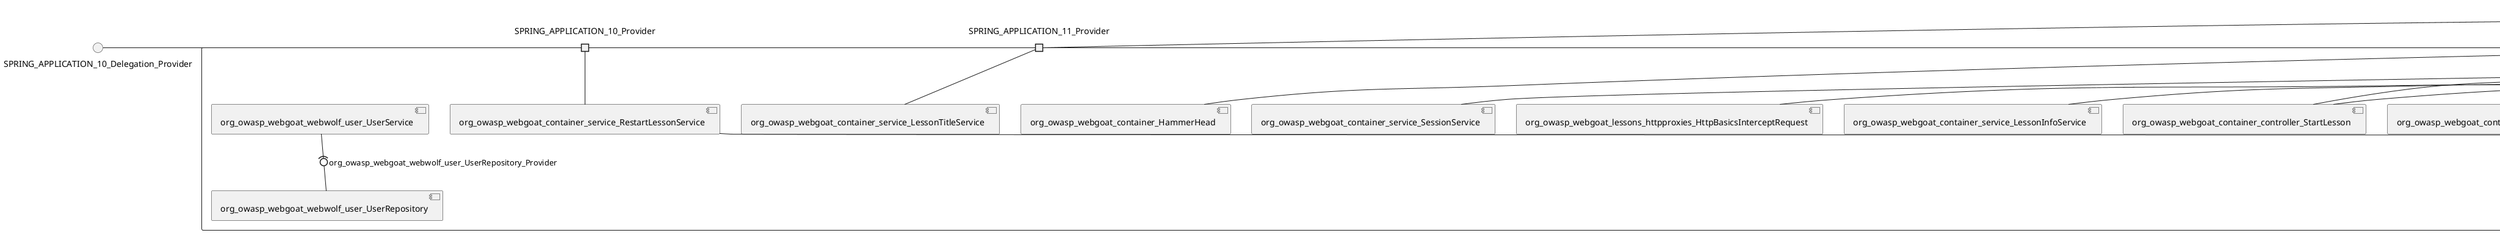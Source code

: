 @startuml
skinparam fixCircleLabelOverlapping true
skinparam componentStyle uml2
() SPRING_APPLICATION_10_Delegation_Provider
() SPRING_APPLICATION_11_Delegation_Provider
() SPRING_APPLICATION_12_Delegation_Provider
() SPRING_APPLICATION_13_Delegation_Provider
() SPRING_APPLICATION_14_Delegation_Provider
() SPRING_APPLICATION_15_Delegation_Provider
() SPRING_APPLICATION_16_Delegation_Provider
() SPRING_APPLICATION_2_Delegation_Provider
() SPRING_APPLICATION_3_Delegation_Provider
() SPRING_APPLICATION_4_Delegation_Provider
() SPRING_APPLICATION_5_Delegation_Provider
() SPRING_APPLICATION_6_Delegation_Provider
() SPRING_APPLICATION_7_Delegation_Provider
() SPRING_APPLICATION_8_Delegation_Provider
() SPRING_APPLICATION_9_Delegation_Provider
() SPRING_APPLICATION_BypassRestrictions_FieldRestrictions_POST_Delegation_Provider
() SPRING_APPLICATION_BypassRestrictions_frontendValidation_POST_Delegation_Provider
() SPRING_APPLICATION_ChromeDevTools_dummy_POST_Delegation_Provider
() SPRING_APPLICATION_ChromeDevTools_network_POST_Delegation_Provider
() SPRING_APPLICATION_CrossSiteScriptingStored_stored_xss_POST_Delegation_Provider
() SPRING_APPLICATION_CrossSiteScriptingStored_stored_xss_follow_up_POST_Delegation_Provider
() SPRING_APPLICATION_CrossSiteScripting_attack1_POST_Delegation_Provider
() SPRING_APPLICATION_CrossSiteScripting_attack3_POST_Delegation_Provider
() SPRING_APPLICATION_CrossSiteScripting_attack4_POST_Delegation_Provider
() SPRING_APPLICATION_CrossSiteScripting_attack5a_GET_Delegation_Provider
() SPRING_APPLICATION_CrossSiteScripting_attack6a_POST_Delegation_Provider
() SPRING_APPLICATION_CrossSiteScripting_dom_follow_up_POST_Delegation_Provider
() SPRING_APPLICATION_CrossSiteScripting_phone_home_xss_POST_Delegation_Provider
() SPRING_APPLICATION_CrossSiteScripting_quiz_GET_POST_Delegation_Provider
() SPRING_APPLICATION_Delegation_Provider
() SPRING_APPLICATION_GET_10_Delegation_Provider
() SPRING_APPLICATION_GET_11_Delegation_Provider
() SPRING_APPLICATION_GET_2_Delegation_Provider
() SPRING_APPLICATION_GET_3_Delegation_Provider
() SPRING_APPLICATION_GET_4_Delegation_Provider
() SPRING_APPLICATION_GET_5_Delegation_Provider
() SPRING_APPLICATION_GET_6_Delegation_Provider
() SPRING_APPLICATION_GET_7_Delegation_Provider
() SPRING_APPLICATION_GET_8_Delegation_Provider
() SPRING_APPLICATION_GET_9_Delegation_Provider
() SPRING_APPLICATION_GET_Delegation_Provider
() SPRING_APPLICATION_HtmlTampering_task_POST_Delegation_Provider
() SPRING_APPLICATION_HttpBasics_attack1_POST_Delegation_Provider
() SPRING_APPLICATION_HttpBasics_attack2_POST_Delegation_Provider
() SPRING_APPLICATION_IDOR_diff_attributes_POST_Delegation_Provider
() SPRING_APPLICATION_IDOR_login_POST_Delegation_Provider
() SPRING_APPLICATION_IDOR_profile_alt_path_POST_Delegation_Provider
() SPRING_APPLICATION_InsecureDeserialization_task_POST_Delegation_Provider
() SPRING_APPLICATION_InsecureLogin_Delegation_Provider
() SPRING_APPLICATION_JWT_decode_POST_Delegation_Provider
() SPRING_APPLICATION_JWT_jku_Delegation_Provider
() SPRING_APPLICATION_JWT_kid_Delegation_Provider
() SPRING_APPLICATION_JWT_quiz_GET_POST_Delegation_Provider
() SPRING_APPLICATION_JWT_refresh_Delegation_Provider
() SPRING_APPLICATION_JWT_secret_POST_Delegation_Provider
() SPRING_APPLICATION_JWT_votings_Delegation_Provider
() SPRING_APPLICATION_LogSpoofing_log_bleeding_POST_Delegation_Provider
() SPRING_APPLICATION_LogSpoofing_log_spoofing_POST_Delegation_Provider
() SPRING_APPLICATION_POST_10_Delegation_Provider
() SPRING_APPLICATION_POST_11_Delegation_Provider
() SPRING_APPLICATION_POST_12_Delegation_Provider
() SPRING_APPLICATION_POST_13_Delegation_Provider
() SPRING_APPLICATION_POST_14_Delegation_Provider
() SPRING_APPLICATION_POST_15_Delegation_Provider
() SPRING_APPLICATION_POST_16_Delegation_Provider
() SPRING_APPLICATION_POST_17_Delegation_Provider
() SPRING_APPLICATION_POST_18_Delegation_Provider
() SPRING_APPLICATION_POST_2_Delegation_Provider
() SPRING_APPLICATION_POST_3_Delegation_Provider
() SPRING_APPLICATION_POST_4_Delegation_Provider
() SPRING_APPLICATION_POST_5_Delegation_Provider
() SPRING_APPLICATION_POST_6_Delegation_Provider
() SPRING_APPLICATION_POST_7_Delegation_Provider
() SPRING_APPLICATION_POST_8_Delegation_Provider
() SPRING_APPLICATION_POST_9_Delegation_Provider
() SPRING_APPLICATION_POST_Delegation_Provider
() SPRING_APPLICATION_PUT_Delegation_Provider
() SPRING_APPLICATION_PasswordReset_ForgotPassword_create_password_reset_link_POST_Delegation_Provider
() SPRING_APPLICATION_PasswordReset_SecurityQuestions_POST_Delegation_Provider
() SPRING_APPLICATION_PasswordReset_reset_Delegation_Provider
() SPRING_APPLICATION_PasswordReset_simple_mail_reset_POST_Delegation_Provider
() SPRING_APPLICATION_PathTraversal_profile_picture_GET_Delegation_Provider
() SPRING_APPLICATION_PathTraversal_profile_picture_fix_GET_Delegation_Provider
() SPRING_APPLICATION_PathTraversal_profile_upload_POST_Delegation_Provider
() SPRING_APPLICATION_PathTraversal_profile_upload_fix_POST_Delegation_Provider
() SPRING_APPLICATION_PathTraversal_profile_upload_remove_user_input_POST_Delegation_Provider
() SPRING_APPLICATION_PathTraversal_random_POST_Delegation_Provider
() SPRING_APPLICATION_PathTraversal_random_picture_GET_Delegation_Provider
() SPRING_APPLICATION_PathTraversal_zip_slip_Delegation_Provider
() SPRING_APPLICATION_SSRF_task1_POST_Delegation_Provider
() SPRING_APPLICATION_SSRF_task2_POST_Delegation_Provider
() SPRING_APPLICATION_SecurePasswords_assignment_POST_Delegation_Provider
() SPRING_APPLICATION_SqlInjectionAdvanced_attack6a_POST_Delegation_Provider
() SPRING_APPLICATION_SqlInjectionAdvanced_attack6b_POST_Delegation_Provider
() SPRING_APPLICATION_SqlInjectionAdvanced_challenge_Login_POST_Delegation_Provider
() SPRING_APPLICATION_SqlInjectionAdvanced_challenge_PUT_Delegation_Provider
() SPRING_APPLICATION_SqlInjectionAdvanced_quiz_GET_POST_Delegation_Provider
() SPRING_APPLICATION_SqlInjectionMitigations_attack10a_POST_Delegation_Provider
() SPRING_APPLICATION_SqlInjectionMitigations_attack10b_POST_Delegation_Provider
() SPRING_APPLICATION_SqlInjectionMitigations_attack12a_POST_Delegation_Provider
() SPRING_APPLICATION_SqlInjectionMitigations_servers_GET_Delegation_Provider
() SPRING_APPLICATION_SqlInjection_assignment5a_POST_Delegation_Provider
() SPRING_APPLICATION_SqlInjection_assignment5b_POST_Delegation_Provider
() SPRING_APPLICATION_SqlInjection_attack10_POST_Delegation_Provider
() SPRING_APPLICATION_SqlInjection_attack2_POST_Delegation_Provider
() SPRING_APPLICATION_SqlInjection_attack3_POST_Delegation_Provider
() SPRING_APPLICATION_SqlInjection_attack4_POST_Delegation_Provider
() SPRING_APPLICATION_SqlInjection_attack5_POST_Delegation_Provider
() SPRING_APPLICATION_SqlInjection_attack8_POST_Delegation_Provider
() SPRING_APPLICATION_SqlInjection_attack9_POST_Delegation_Provider
() SPRING_APPLICATION_SqlOnlyInputValidationOnKeywords_attack_POST_Delegation_Provider
() SPRING_APPLICATION_SqlOnlyInputValidation_attack_POST_Delegation_Provider
() SPRING_APPLICATION_VulnerableComponents_attack1_POST_Delegation_Provider
() SPRING_APPLICATION_WebWolf_GET_Delegation_Provider
() SPRING_APPLICATION_WebWolf_landing_Delegation_Provider
() SPRING_APPLICATION_WebWolf_mail_Delegation_Provider
() SPRING_APPLICATION_challenge_1_POST_Delegation_Provider
() SPRING_APPLICATION_challenge_5_POST_Delegation_Provider
() SPRING_APPLICATION_challenge_7_Delegation_Provider
() SPRING_APPLICATION_challenge_8_Delegation_Provider
() SPRING_APPLICATION_challenge_logo_Delegation_Provider
() SPRING_APPLICATION_cia_quiz_GET_POST_Delegation_Provider
() SPRING_APPLICATION_clientSideFiltering_attack1_POST_Delegation_Provider
() SPRING_APPLICATION_clientSideFiltering_challenge_store_coupons_GET_Delegation_Provider
() SPRING_APPLICATION_clientSideFiltering_getItForFree_POST_Delegation_Provider
() SPRING_APPLICATION_clientSideFiltering_salaries_GET_Delegation_Provider
() SPRING_APPLICATION_crypto_encoding_basic_auth_POST_Delegation_Provider
() SPRING_APPLICATION_crypto_encoding_xor_POST_Delegation_Provider
() SPRING_APPLICATION_crypto_hashing_POST_Delegation_Provider
() SPRING_APPLICATION_crypto_secure_defaults_POST_Delegation_Provider
() SPRING_APPLICATION_crypto_signing_verify_POST_Delegation_Provider
() SPRING_APPLICATION_csrf_feedback_message_POST_Delegation_Provider
() SPRING_APPLICATION_csrf_review_POST_Delegation_Provider
() SPRING_APPLICATION_files_GET_Delegation_Provider
() SPRING_APPLICATION_fileupload_POST_Delegation_Provider
() SPRING_APPLICATION_jwt_Delegation_Provider
() SPRING_APPLICATION_landing_Delegation_Provider
() SPRING_APPLICATION_lesson_template_Delegation_Provider
() SPRING_APPLICATION_login_oauth_mvc_GET_Delegation_Provider
() SPRING_APPLICATION_mail_DELETE_GET_POST_Delegation_Provider
() SPRING_APPLICATION_register_mvc_POST_Delegation_Provider
() SPRING_APPLICATION_registration_GET_Delegation_Provider
() SPRING_APPLICATION_requests_GET_Delegation_Provider
() SPRING_APPLICATION_scoreboard_data_GET_Delegation_Provider
() SPRING_APPLICATION_server_directory_GET_Delegation_Provider
() SPRING_APPLICATION_service_debug_labels_mvc_Delegation_Provider
() SPRING_APPLICATION_service_lessonoverview_mvc_Delegation_Provider
() SPRING_APPLICATION_xxe_comments_GET_Delegation_Provider
rectangle System {
[org_owasp_webgoat_container_HammerHead] [[webgoat-webgoat.repository#_lE3BmkJSEe-xcvNDjiTcFA]]
[org_owasp_webgoat_container_WebWolfRedirect] [[webgoat-webgoat.repository#_lE3BmkJSEe-xcvNDjiTcFA]]
[org_owasp_webgoat_container_controller_StartLesson] [[webgoat-webgoat.repository#_lE3BmkJSEe-xcvNDjiTcFA]]
[org_owasp_webgoat_container_controller_Welcome] [[webgoat-webgoat.repository#_lE3BmkJSEe-xcvNDjiTcFA]]
[org_owasp_webgoat_container_i18n_PluginMessages_Provider] [[webgoat-webgoat.repository#_lE3BmkJSEe-xcvNDjiTcFA]]
[org_owasp_webgoat_container_report_ReportCardController] [[webgoat-webgoat.repository#_lE3BmkJSEe-xcvNDjiTcFA]]
[org_owasp_webgoat_container_service_EnvironmentService] [[webgoat-webgoat.repository#_lE3BmkJSEe-xcvNDjiTcFA]]
[org_owasp_webgoat_container_service_HintService] [[webgoat-webgoat.repository#_lE3BmkJSEe-xcvNDjiTcFA]]
[org_owasp_webgoat_container_service_LabelDebugService] [[webgoat-webgoat.repository#_lE3BmkJSEe-xcvNDjiTcFA]]
[org_owasp_webgoat_container_service_LabelService] [[webgoat-webgoat.repository#_lE3BmkJSEe-xcvNDjiTcFA]]
[org_owasp_webgoat_container_service_LessonInfoService] [[webgoat-webgoat.repository#_lE3BmkJSEe-xcvNDjiTcFA]]
[org_owasp_webgoat_container_service_LessonMenuService] [[webgoat-webgoat.repository#_lE3BmkJSEe-xcvNDjiTcFA]]
[org_owasp_webgoat_container_service_LessonProgressService] [[webgoat-webgoat.repository#_lE3BmkJSEe-xcvNDjiTcFA]]
[org_owasp_webgoat_container_service_LessonTitleService] [[webgoat-webgoat.repository#_lE3BmkJSEe-xcvNDjiTcFA]]
[org_owasp_webgoat_container_service_RestartLessonService] [[webgoat-webgoat.repository#_lE3BmkJSEe-xcvNDjiTcFA]]
[org_owasp_webgoat_container_service_SessionService] [[webgoat-webgoat.repository#_lE3BmkJSEe-xcvNDjiTcFA]]
[org_owasp_webgoat_container_session_UserSessionData_Provider] [[webgoat-webgoat.repository#_lE3BmkJSEe-xcvNDjiTcFA]]
[org_owasp_webgoat_container_session_WebSession_Provider] [[webgoat-webgoat.repository#_lE3BmkJSEe-xcvNDjiTcFA]]
[org_owasp_webgoat_container_users_RegistrationController] [[webgoat-webgoat.repository#_lE3BmkJSEe-xcvNDjiTcFA]]
[org_owasp_webgoat_container_users_Scoreboard] [[webgoat-webgoat.repository#_lE3BmkJSEe-xcvNDjiTcFA]]
[org_owasp_webgoat_container_users_UserProgressRepository] [[webgoat-webgoat.repository#_lE3BmkJSEe-xcvNDjiTcFA]]
[org_owasp_webgoat_container_users_UserRepository] [[webgoat-webgoat.repository#_lE3BmkJSEe-xcvNDjiTcFA]]
[org_owasp_webgoat_container_users_UserService] [[webgoat-webgoat.repository#_lE3BmkJSEe-xcvNDjiTcFA]]
[org_owasp_webgoat_lessons_authbypass_VerifyAccount] [[webgoat-webgoat.repository#_lE3BmkJSEe-xcvNDjiTcFA]]
[org_owasp_webgoat_lessons_bypassrestrictions_BypassRestrictionsFieldRestrictions] [[webgoat-webgoat.repository#_lE3BmkJSEe-xcvNDjiTcFA]]
[org_owasp_webgoat_lessons_bypassrestrictions_BypassRestrictionsFrontendValidation] [[webgoat-webgoat.repository#_lE3BmkJSEe-xcvNDjiTcFA]]
[org_owasp_webgoat_lessons_challenges_FlagController] [[webgoat-webgoat.repository#_lE3BmkJSEe-xcvNDjiTcFA]]
[org_owasp_webgoat_lessons_challenges_challenge1_Assignment1] [[webgoat-webgoat.repository#_lE3BmkJSEe-xcvNDjiTcFA]]
[org_owasp_webgoat_lessons_challenges_challenge1_ImageServlet] [[webgoat-webgoat.repository#_lE3BmkJSEe-xcvNDjiTcFA]]
[org_owasp_webgoat_lessons_challenges_challenge5_Assignment5] [[webgoat-webgoat.repository#_lE3BmkJSEe-xcvNDjiTcFA]]
[org_owasp_webgoat_lessons_challenges_challenge7_Assignment7] [[webgoat-webgoat.repository#_lE3BmkJSEe-xcvNDjiTcFA]]
[org_owasp_webgoat_lessons_challenges_challenge8_Assignment8] [[webgoat-webgoat.repository#_lE3BmkJSEe-xcvNDjiTcFA]]
[org_owasp_webgoat_lessons_chromedevtools_NetworkDummy] [[webgoat-webgoat.repository#_lE3BmkJSEe-xcvNDjiTcFA]]
[org_owasp_webgoat_lessons_chromedevtools_NetworkLesson] [[webgoat-webgoat.repository#_lE3BmkJSEe-xcvNDjiTcFA]]
[org_owasp_webgoat_lessons_cia_CIAQuiz] [[webgoat-webgoat.repository#_lE3BmkJSEe-xcvNDjiTcFA]]
[org_owasp_webgoat_lessons_clientsidefiltering_ClientSideFilteringAssignment] [[webgoat-webgoat.repository#_lE3BmkJSEe-xcvNDjiTcFA]]
[org_owasp_webgoat_lessons_clientsidefiltering_ClientSideFilteringFreeAssignment] [[webgoat-webgoat.repository#_lE3BmkJSEe-xcvNDjiTcFA]]
[org_owasp_webgoat_lessons_clientsidefiltering_Salaries] [[webgoat-webgoat.repository#_lE3BmkJSEe-xcvNDjiTcFA]]
[org_owasp_webgoat_lessons_clientsidefiltering_ShopEndpoint] [[webgoat-webgoat.repository#_lE3BmkJSEe-xcvNDjiTcFA]]
[org_owasp_webgoat_lessons_cryptography_EncodingAssignment] [[webgoat-webgoat.repository#_lE3BmkJSEe-xcvNDjiTcFA]]
[org_owasp_webgoat_lessons_cryptography_HashingAssignment] [[webgoat-webgoat.repository#_lE3BmkJSEe-xcvNDjiTcFA]]
[org_owasp_webgoat_lessons_cryptography_SecureDefaultsAssignment] [[webgoat-webgoat.repository#_lE3BmkJSEe-xcvNDjiTcFA]]
[org_owasp_webgoat_lessons_cryptography_SigningAssignment] [[webgoat-webgoat.repository#_lE3BmkJSEe-xcvNDjiTcFA]]
[org_owasp_webgoat_lessons_cryptography_XOREncodingAssignment] [[webgoat-webgoat.repository#_lE3BmkJSEe-xcvNDjiTcFA]]
[org_owasp_webgoat_lessons_csrf_CSRFConfirmFlag1] [[webgoat-webgoat.repository#_lE3BmkJSEe-xcvNDjiTcFA]]
[org_owasp_webgoat_lessons_csrf_CSRFFeedback] [[webgoat-webgoat.repository#_lE3BmkJSEe-xcvNDjiTcFA]]
[org_owasp_webgoat_lessons_csrf_CSRFGetFlag] [[webgoat-webgoat.repository#_lE3BmkJSEe-xcvNDjiTcFA]]
[org_owasp_webgoat_lessons_csrf_CSRFLogin] [[webgoat-webgoat.repository#_lE3BmkJSEe-xcvNDjiTcFA]]
[org_owasp_webgoat_lessons_csrf_ForgedReviews] [[webgoat-webgoat.repository#_lE3BmkJSEe-xcvNDjiTcFA]]
[org_owasp_webgoat_lessons_csrf_ObjectMapper_Provider] [[webgoat-webgoat.repository#_lE3BmkJSEe-xcvNDjiTcFA]]
[org_owasp_webgoat_lessons_deserialization_InsecureDeserializationTask] [[webgoat-webgoat.repository#_lE3BmkJSEe-xcvNDjiTcFA]]
[org_owasp_webgoat_lessons_hijacksession_HijackSessionAssignment] [[webgoat-webgoat.repository#_lE3BmkJSEe-xcvNDjiTcFA]]
[org_owasp_webgoat_lessons_hijacksession_cas_HijackSessionAuthenticationProvider] [[webgoat-webgoat.repository#_lE3BmkJSEe-xcvNDjiTcFA]]
[org_owasp_webgoat_lessons_htmltampering_HtmlTamperingTask] [[webgoat-webgoat.repository#_lE3BmkJSEe-xcvNDjiTcFA]]
[org_owasp_webgoat_lessons_httpbasics_HttpBasicsLesson] [[webgoat-webgoat.repository#_lE3BmkJSEe-xcvNDjiTcFA]]
[org_owasp_webgoat_lessons_httpbasics_HttpBasicsQuiz] [[webgoat-webgoat.repository#_lE3BmkJSEe-xcvNDjiTcFA]]
[org_owasp_webgoat_lessons_httpproxies_HttpBasicsInterceptRequest] [[webgoat-webgoat.repository#_lE3BmkJSEe-xcvNDjiTcFA]]
[org_owasp_webgoat_lessons_idor_IDORDiffAttributes] [[webgoat-webgoat.repository#_lE3BmkJSEe-xcvNDjiTcFA]]
[org_owasp_webgoat_lessons_idor_IDOREditOtherProfile] [[webgoat-webgoat.repository#_lE3BmkJSEe-xcvNDjiTcFA]]
[org_owasp_webgoat_lessons_idor_IDORLogin] [[webgoat-webgoat.repository#_lE3BmkJSEe-xcvNDjiTcFA]]
[org_owasp_webgoat_lessons_idor_IDORViewOtherProfile] [[webgoat-webgoat.repository#_lE3BmkJSEe-xcvNDjiTcFA]]
[org_owasp_webgoat_lessons_idor_IDORViewOwnProfile] [[webgoat-webgoat.repository#_lE3BmkJSEe-xcvNDjiTcFA]]
[org_owasp_webgoat_lessons_idor_IDORViewOwnProfileAltUrl] [[webgoat-webgoat.repository#_lE3BmkJSEe-xcvNDjiTcFA]]
[org_owasp_webgoat_lessons_insecurelogin_InsecureLoginTask] [[webgoat-webgoat.repository#_lE3BmkJSEe-xcvNDjiTcFA]]
[org_owasp_webgoat_lessons_jwt_JWTDecodeEndpoint] [[webgoat-webgoat.repository#_lE3BmkJSEe-xcvNDjiTcFA]]
[org_owasp_webgoat_lessons_jwt_JWTQuiz] [[webgoat-webgoat.repository#_lE3BmkJSEe-xcvNDjiTcFA]]
[org_owasp_webgoat_lessons_jwt_JWTRefreshEndpoint] [[webgoat-webgoat.repository#_lE3BmkJSEe-xcvNDjiTcFA]]
[org_owasp_webgoat_lessons_jwt_JWTSecretKeyEndpoint] [[webgoat-webgoat.repository#_lE3BmkJSEe-xcvNDjiTcFA]]
[org_owasp_webgoat_lessons_jwt_JWTVotesEndpoint] [[webgoat-webgoat.repository#_lE3BmkJSEe-xcvNDjiTcFA]]
[org_owasp_webgoat_lessons_jwt_claimmisuse_JWTHeaderJKUEndpoint] [[webgoat-webgoat.repository#_lE3BmkJSEe-xcvNDjiTcFA]]
[org_owasp_webgoat_lessons_jwt_claimmisuse_JWTHeaderKIDEndpoint] [[webgoat-webgoat.repository#_lE3BmkJSEe-xcvNDjiTcFA]]
[org_owasp_webgoat_lessons_lessontemplate_SampleAttack] [[webgoat-webgoat.repository#_lE3BmkJSEe-xcvNDjiTcFA]]
[org_owasp_webgoat_lessons_logging_LogBleedingTask] [[webgoat-webgoat.repository#_lE3BmkJSEe-xcvNDjiTcFA]]
[org_owasp_webgoat_lessons_logging_LogSpoofingTask] [[webgoat-webgoat.repository#_lE3BmkJSEe-xcvNDjiTcFA]]
[org_owasp_webgoat_lessons_missingac_MissingFunctionACHiddenMenus] [[webgoat-webgoat.repository#_lE3BmkJSEe-xcvNDjiTcFA]]
[org_owasp_webgoat_lessons_missingac_MissingFunctionACUsers] [[webgoat-webgoat.repository#_lE3BmkJSEe-xcvNDjiTcFA]]
[org_owasp_webgoat_lessons_missingac_MissingFunctionACYourHash] [[webgoat-webgoat.repository#_lE3BmkJSEe-xcvNDjiTcFA]]
[org_owasp_webgoat_lessons_missingac_MissingFunctionACYourHashAdmin] [[webgoat-webgoat.repository#_lE3BmkJSEe-xcvNDjiTcFA]]
[org_owasp_webgoat_lessons_passwordreset_QuestionsAssignment] [[webgoat-webgoat.repository#_lE3BmkJSEe-xcvNDjiTcFA]]
[org_owasp_webgoat_lessons_passwordreset_ResetLinkAssignment] [[webgoat-webgoat.repository#_lE3BmkJSEe-xcvNDjiTcFA]]
[org_owasp_webgoat_lessons_passwordreset_ResetLinkAssignmentForgotPassword] [[webgoat-webgoat.repository#_lE3BmkJSEe-xcvNDjiTcFA]]
[org_owasp_webgoat_lessons_passwordreset_SecurityQuestionAssignment] [[webgoat-webgoat.repository#_lE3BmkJSEe-xcvNDjiTcFA]]
[org_owasp_webgoat_lessons_passwordreset_SimpleMailAssignment] [[webgoat-webgoat.repository#_lE3BmkJSEe-xcvNDjiTcFA]]
[org_owasp_webgoat_lessons_passwordreset_TriedQuestions] [[webgoat-webgoat.repository#_lE3BmkJSEe-xcvNDjiTcFA]]
[org_owasp_webgoat_lessons_pathtraversal_ProfileUpload] [[webgoat-webgoat.repository#_lE3BmkJSEe-xcvNDjiTcFA]]
[org_owasp_webgoat_lessons_pathtraversal_ProfileUploadFix] [[webgoat-webgoat.repository#_lE3BmkJSEe-xcvNDjiTcFA]]
[org_owasp_webgoat_lessons_pathtraversal_ProfileUploadRemoveUserInput] [[webgoat-webgoat.repository#_lE3BmkJSEe-xcvNDjiTcFA]]
[org_owasp_webgoat_lessons_pathtraversal_ProfileUploadRetrieval] [[webgoat-webgoat.repository#_lE3BmkJSEe-xcvNDjiTcFA]]
[org_owasp_webgoat_lessons_pathtraversal_ProfileZipSlip] [[webgoat-webgoat.repository#_lE3BmkJSEe-xcvNDjiTcFA]]
[org_owasp_webgoat_lessons_securepasswords_SecurePasswordsAssignment] [[webgoat-webgoat.repository#_lE3BmkJSEe-xcvNDjiTcFA]]
[org_owasp_webgoat_lessons_spoofcookie_SpoofCookieAssignment] [[webgoat-webgoat.repository#_lE3BmkJSEe-xcvNDjiTcFA]]
[org_owasp_webgoat_lessons_sqlinjection_advanced_SqlInjectionChallenge] [[webgoat-webgoat.repository#_lE3BmkJSEe-xcvNDjiTcFA]]
[org_owasp_webgoat_lessons_sqlinjection_advanced_SqlInjectionChallengeLogin] [[webgoat-webgoat.repository#_lE3BmkJSEe-xcvNDjiTcFA]]
[org_owasp_webgoat_lessons_sqlinjection_advanced_SqlInjectionLesson6a] [[webgoat-webgoat.repository#_lE3BmkJSEe-xcvNDjiTcFA]]
[org_owasp_webgoat_lessons_sqlinjection_advanced_SqlInjectionLesson6b] [[webgoat-webgoat.repository#_lE3BmkJSEe-xcvNDjiTcFA]]
[org_owasp_webgoat_lessons_sqlinjection_advanced_SqlInjectionQuiz] [[webgoat-webgoat.repository#_lE3BmkJSEe-xcvNDjiTcFA]]
[org_owasp_webgoat_lessons_sqlinjection_introduction_SqlInjectionLesson10] [[webgoat-webgoat.repository#_lE3BmkJSEe-xcvNDjiTcFA]]
[org_owasp_webgoat_lessons_sqlinjection_introduction_SqlInjectionLesson2] [[webgoat-webgoat.repository#_lE3BmkJSEe-xcvNDjiTcFA]]
[org_owasp_webgoat_lessons_sqlinjection_introduction_SqlInjectionLesson3] [[webgoat-webgoat.repository#_lE3BmkJSEe-xcvNDjiTcFA]]
[org_owasp_webgoat_lessons_sqlinjection_introduction_SqlInjectionLesson4] [[webgoat-webgoat.repository#_lE3BmkJSEe-xcvNDjiTcFA]]
[org_owasp_webgoat_lessons_sqlinjection_introduction_SqlInjectionLesson5] [[webgoat-webgoat.repository#_lE3BmkJSEe-xcvNDjiTcFA]]
[org_owasp_webgoat_lessons_sqlinjection_introduction_SqlInjectionLesson5a] [[webgoat-webgoat.repository#_lE3BmkJSEe-xcvNDjiTcFA]]
[org_owasp_webgoat_lessons_sqlinjection_introduction_SqlInjectionLesson5b] [[webgoat-webgoat.repository#_lE3BmkJSEe-xcvNDjiTcFA]]
[org_owasp_webgoat_lessons_sqlinjection_introduction_SqlInjectionLesson8] [[webgoat-webgoat.repository#_lE3BmkJSEe-xcvNDjiTcFA]]
[org_owasp_webgoat_lessons_sqlinjection_introduction_SqlInjectionLesson9] [[webgoat-webgoat.repository#_lE3BmkJSEe-xcvNDjiTcFA]]
[org_owasp_webgoat_lessons_sqlinjection_mitigation_Servers] [[webgoat-webgoat.repository#_lE3BmkJSEe-xcvNDjiTcFA]]
[org_owasp_webgoat_lessons_sqlinjection_mitigation_SqlInjectionLesson10a] [[webgoat-webgoat.repository#_lE3BmkJSEe-xcvNDjiTcFA]]
[org_owasp_webgoat_lessons_sqlinjection_mitigation_SqlInjectionLesson10b] [[webgoat-webgoat.repository#_lE3BmkJSEe-xcvNDjiTcFA]]
[org_owasp_webgoat_lessons_sqlinjection_mitigation_SqlInjectionLesson13] [[webgoat-webgoat.repository#_lE3BmkJSEe-xcvNDjiTcFA]]
[org_owasp_webgoat_lessons_sqlinjection_mitigation_SqlOnlyInputValidation] [[webgoat-webgoat.repository#_lE3BmkJSEe-xcvNDjiTcFA]]
[org_owasp_webgoat_lessons_sqlinjection_mitigation_SqlOnlyInputValidationOnKeywords] [[webgoat-webgoat.repository#_lE3BmkJSEe-xcvNDjiTcFA]]
[org_owasp_webgoat_lessons_ssrf_SSRFTask1] [[webgoat-webgoat.repository#_lE3BmkJSEe-xcvNDjiTcFA]]
[org_owasp_webgoat_lessons_ssrf_SSRFTask2] [[webgoat-webgoat.repository#_lE3BmkJSEe-xcvNDjiTcFA]]
[org_owasp_webgoat_lessons_vulnerablecomponents_VulnerableComponentsLesson] [[webgoat-webgoat.repository#_lE3BmkJSEe-xcvNDjiTcFA]]
[org_owasp_webgoat_lessons_webwolfintroduction_LandingAssignment] [[webgoat-webgoat.repository#_lE3BmkJSEe-xcvNDjiTcFA]]
[org_owasp_webgoat_lessons_webwolfintroduction_MailAssignment] [[webgoat-webgoat.repository#_lE3BmkJSEe-xcvNDjiTcFA]]
[org_owasp_webgoat_lessons_xss_CrossSiteScriptingLesson1] [[webgoat-webgoat.repository#_lE3BmkJSEe-xcvNDjiTcFA]]
[org_owasp_webgoat_lessons_xss_CrossSiteScriptingLesson3] [[webgoat-webgoat.repository#_lE3BmkJSEe-xcvNDjiTcFA]]
[org_owasp_webgoat_lessons_xss_CrossSiteScriptingLesson4] [[webgoat-webgoat.repository#_lE3BmkJSEe-xcvNDjiTcFA]]
[org_owasp_webgoat_lessons_xss_CrossSiteScriptingLesson5a] [[webgoat-webgoat.repository#_lE3BmkJSEe-xcvNDjiTcFA]]
[org_owasp_webgoat_lessons_xss_CrossSiteScriptingLesson6a] [[webgoat-webgoat.repository#_lE3BmkJSEe-xcvNDjiTcFA]]
[org_owasp_webgoat_lessons_xss_CrossSiteScriptingQuiz] [[webgoat-webgoat.repository#_lE3BmkJSEe-xcvNDjiTcFA]]
[org_owasp_webgoat_lessons_xss_DOMCrossSiteScripting] [[webgoat-webgoat.repository#_lE3BmkJSEe-xcvNDjiTcFA]]
[org_owasp_webgoat_lessons_xss_DOMCrossSiteScriptingVerifier] [[webgoat-webgoat.repository#_lE3BmkJSEe-xcvNDjiTcFA]]
[org_owasp_webgoat_lessons_xss_stored_StoredCrossSiteScriptingVerifier] [[webgoat-webgoat.repository#_lE3BmkJSEe-xcvNDjiTcFA]]
[org_owasp_webgoat_lessons_xss_stored_StoredXssComments] [[webgoat-webgoat.repository#_lE3BmkJSEe-xcvNDjiTcFA]]
[org_owasp_webgoat_lessons_xxe_BlindSendFileAssignment] [[webgoat-webgoat.repository#_lE3BmkJSEe-xcvNDjiTcFA]]
[org_owasp_webgoat_lessons_xxe_CommentsCache] [[webgoat-webgoat.repository#_lE3BmkJSEe-xcvNDjiTcFA]]
[org_owasp_webgoat_lessons_xxe_CommentsEndpoint] [[webgoat-webgoat.repository#_lE3BmkJSEe-xcvNDjiTcFA]]
[org_owasp_webgoat_lessons_xxe_ContentTypeAssignment] [[webgoat-webgoat.repository#_lE3BmkJSEe-xcvNDjiTcFA]]
[org_owasp_webgoat_lessons_xxe_SimpleXXE] [[webgoat-webgoat.repository#_lE3BmkJSEe-xcvNDjiTcFA]]
[org_owasp_webgoat_webwolf_FileServer] [[webgoat-webgoat.repository#_lE3BmkJSEe-xcvNDjiTcFA]]
[org_owasp_webgoat_webwolf_jwt_JWTController] [[webgoat-webgoat.repository#_lE3BmkJSEe-xcvNDjiTcFA]]
[org_owasp_webgoat_webwolf_mailbox_MailboxController] [[webgoat-webgoat.repository#_lE3BmkJSEe-xcvNDjiTcFA]]
[org_owasp_webgoat_webwolf_mailbox_MailboxRepository] [[webgoat-webgoat.repository#_lE3BmkJSEe-xcvNDjiTcFA]]
[org_owasp_webgoat_webwolf_requests_LandingPage] [[webgoat-webgoat.repository#_lE3BmkJSEe-xcvNDjiTcFA]]
[org_owasp_webgoat_webwolf_requests_Requests] [[webgoat-webgoat.repository#_lE3BmkJSEe-xcvNDjiTcFA]]
[org_owasp_webgoat_webwolf_user_UserRepository] [[webgoat-webgoat.repository#_lE3BmkJSEe-xcvNDjiTcFA]]
[org_owasp_webgoat_webwolf_user_UserService] [[webgoat-webgoat.repository#_lE3BmkJSEe-xcvNDjiTcFA]]
port SPRING_APPLICATION_10_Provider
SPRING_APPLICATION_10_Delegation_Provider - SPRING_APPLICATION_10_Provider
SPRING_APPLICATION_10_Provider - [org_owasp_webgoat_container_service_RestartLessonService]
port SPRING_APPLICATION_11_Provider
SPRING_APPLICATION_11_Delegation_Provider - SPRING_APPLICATION_11_Provider
SPRING_APPLICATION_11_Provider - [org_owasp_webgoat_container_service_LessonTitleService]
port SPRING_APPLICATION_12_Provider
SPRING_APPLICATION_12_Delegation_Provider - SPRING_APPLICATION_12_Provider
SPRING_APPLICATION_12_Provider - [org_owasp_webgoat_container_HammerHead]
port SPRING_APPLICATION_13_Provider
SPRING_APPLICATION_13_Delegation_Provider - SPRING_APPLICATION_13_Provider
SPRING_APPLICATION_13_Provider - [org_owasp_webgoat_lessons_cryptography_HashingAssignment]
port SPRING_APPLICATION_14_Provider
SPRING_APPLICATION_14_Delegation_Provider - SPRING_APPLICATION_14_Provider
SPRING_APPLICATION_14_Provider - [org_owasp_webgoat_container_service_SessionService]
port SPRING_APPLICATION_15_Provider
SPRING_APPLICATION_15_Delegation_Provider - SPRING_APPLICATION_15_Provider
SPRING_APPLICATION_15_Provider - [org_owasp_webgoat_container_controller_StartLesson]
port SPRING_APPLICATION_16_Provider
SPRING_APPLICATION_16_Delegation_Provider - SPRING_APPLICATION_16_Provider
SPRING_APPLICATION_16_Provider - [org_owasp_webgoat_lessons_httpproxies_HttpBasicsInterceptRequest]
port SPRING_APPLICATION_2_Provider
SPRING_APPLICATION_2_Delegation_Provider - SPRING_APPLICATION_2_Provider
SPRING_APPLICATION_2_Provider - [org_owasp_webgoat_container_service_LabelDebugService]
port SPRING_APPLICATION_3_Provider
SPRING_APPLICATION_3_Delegation_Provider - SPRING_APPLICATION_3_Provider
SPRING_APPLICATION_3_Provider - [org_owasp_webgoat_container_service_LessonInfoService]
port SPRING_APPLICATION_4_Provider
SPRING_APPLICATION_4_Delegation_Provider - SPRING_APPLICATION_4_Provider
SPRING_APPLICATION_4_Provider - [org_owasp_webgoat_lessons_jwt_JWTSecretKeyEndpoint]
port SPRING_APPLICATION_5_Provider
SPRING_APPLICATION_5_Delegation_Provider - SPRING_APPLICATION_5_Provider
SPRING_APPLICATION_5_Provider - [org_owasp_webgoat_container_service_LessonMenuService]
port SPRING_APPLICATION_6_Provider
SPRING_APPLICATION_6_Delegation_Provider - SPRING_APPLICATION_6_Provider
SPRING_APPLICATION_6_Provider - [org_owasp_webgoat_webwolf_FileServer]
port SPRING_APPLICATION_7_Provider
SPRING_APPLICATION_7_Delegation_Provider - SPRING_APPLICATION_7_Provider
SPRING_APPLICATION_7_Provider - [org_owasp_webgoat_lessons_xxe_SimpleXXE]
port SPRING_APPLICATION_8_Provider
SPRING_APPLICATION_8_Delegation_Provider - SPRING_APPLICATION_8_Provider
SPRING_APPLICATION_8_Provider - [org_owasp_webgoat_lessons_cryptography_SigningAssignment]
port SPRING_APPLICATION_9_Provider
SPRING_APPLICATION_9_Delegation_Provider - SPRING_APPLICATION_9_Provider
SPRING_APPLICATION_9_Provider - [org_owasp_webgoat_container_controller_StartLesson]
port SPRING_APPLICATION_BypassRestrictions_FieldRestrictions_POST_Provider
SPRING_APPLICATION_BypassRestrictions_FieldRestrictions_POST_Delegation_Provider - SPRING_APPLICATION_BypassRestrictions_FieldRestrictions_POST_Provider
SPRING_APPLICATION_BypassRestrictions_FieldRestrictions_POST_Provider - [org_owasp_webgoat_lessons_bypassrestrictions_BypassRestrictionsFieldRestrictions]
port SPRING_APPLICATION_BypassRestrictions_frontendValidation_POST_Provider
SPRING_APPLICATION_BypassRestrictions_frontendValidation_POST_Delegation_Provider - SPRING_APPLICATION_BypassRestrictions_frontendValidation_POST_Provider
SPRING_APPLICATION_BypassRestrictions_frontendValidation_POST_Provider - [org_owasp_webgoat_lessons_bypassrestrictions_BypassRestrictionsFrontendValidation]
port SPRING_APPLICATION_ChromeDevTools_dummy_POST_Provider
SPRING_APPLICATION_ChromeDevTools_dummy_POST_Delegation_Provider - SPRING_APPLICATION_ChromeDevTools_dummy_POST_Provider
SPRING_APPLICATION_ChromeDevTools_dummy_POST_Provider - [org_owasp_webgoat_lessons_chromedevtools_NetworkDummy]
port SPRING_APPLICATION_ChromeDevTools_network_POST_Provider
SPRING_APPLICATION_ChromeDevTools_network_POST_Delegation_Provider - SPRING_APPLICATION_ChromeDevTools_network_POST_Provider
SPRING_APPLICATION_ChromeDevTools_network_POST_Provider - [org_owasp_webgoat_lessons_chromedevtools_NetworkLesson]
port SPRING_APPLICATION_CrossSiteScriptingStored_stored_xss_POST_Provider
SPRING_APPLICATION_CrossSiteScriptingStored_stored_xss_POST_Delegation_Provider - SPRING_APPLICATION_CrossSiteScriptingStored_stored_xss_POST_Provider
SPRING_APPLICATION_CrossSiteScriptingStored_stored_xss_POST_Provider - [org_owasp_webgoat_lessons_xss_stored_StoredXssComments]
port SPRING_APPLICATION_CrossSiteScriptingStored_stored_xss_follow_up_POST_Provider
SPRING_APPLICATION_CrossSiteScriptingStored_stored_xss_follow_up_POST_Delegation_Provider - SPRING_APPLICATION_CrossSiteScriptingStored_stored_xss_follow_up_POST_Provider
SPRING_APPLICATION_CrossSiteScriptingStored_stored_xss_follow_up_POST_Provider - [org_owasp_webgoat_lessons_xss_stored_StoredCrossSiteScriptingVerifier]
port SPRING_APPLICATION_CrossSiteScripting_attack1_POST_Provider
SPRING_APPLICATION_CrossSiteScripting_attack1_POST_Delegation_Provider - SPRING_APPLICATION_CrossSiteScripting_attack1_POST_Provider
SPRING_APPLICATION_CrossSiteScripting_attack1_POST_Provider - [org_owasp_webgoat_lessons_xss_CrossSiteScriptingLesson1]
port SPRING_APPLICATION_CrossSiteScripting_attack3_POST_Provider
SPRING_APPLICATION_CrossSiteScripting_attack3_POST_Delegation_Provider - SPRING_APPLICATION_CrossSiteScripting_attack3_POST_Provider
SPRING_APPLICATION_CrossSiteScripting_attack3_POST_Provider - [org_owasp_webgoat_lessons_xss_CrossSiteScriptingLesson3]
port SPRING_APPLICATION_CrossSiteScripting_attack4_POST_Provider
SPRING_APPLICATION_CrossSiteScripting_attack4_POST_Delegation_Provider - SPRING_APPLICATION_CrossSiteScripting_attack4_POST_Provider
SPRING_APPLICATION_CrossSiteScripting_attack4_POST_Provider - [org_owasp_webgoat_lessons_xss_CrossSiteScriptingLesson4]
port SPRING_APPLICATION_CrossSiteScripting_attack5a_GET_Provider
SPRING_APPLICATION_CrossSiteScripting_attack5a_GET_Delegation_Provider - SPRING_APPLICATION_CrossSiteScripting_attack5a_GET_Provider
SPRING_APPLICATION_CrossSiteScripting_attack5a_GET_Provider - [org_owasp_webgoat_lessons_xss_CrossSiteScriptingLesson5a]
port SPRING_APPLICATION_CrossSiteScripting_attack6a_POST_Provider
SPRING_APPLICATION_CrossSiteScripting_attack6a_POST_Delegation_Provider - SPRING_APPLICATION_CrossSiteScripting_attack6a_POST_Provider
SPRING_APPLICATION_CrossSiteScripting_attack6a_POST_Provider - [org_owasp_webgoat_lessons_xss_CrossSiteScriptingLesson6a]
port SPRING_APPLICATION_CrossSiteScripting_dom_follow_up_POST_Provider
SPRING_APPLICATION_CrossSiteScripting_dom_follow_up_POST_Delegation_Provider - SPRING_APPLICATION_CrossSiteScripting_dom_follow_up_POST_Provider
SPRING_APPLICATION_CrossSiteScripting_dom_follow_up_POST_Provider - [org_owasp_webgoat_lessons_xss_DOMCrossSiteScriptingVerifier]
port SPRING_APPLICATION_CrossSiteScripting_phone_home_xss_POST_Provider
SPRING_APPLICATION_CrossSiteScripting_phone_home_xss_POST_Delegation_Provider - SPRING_APPLICATION_CrossSiteScripting_phone_home_xss_POST_Provider
SPRING_APPLICATION_CrossSiteScripting_phone_home_xss_POST_Provider - [org_owasp_webgoat_lessons_xss_DOMCrossSiteScripting]
port SPRING_APPLICATION_CrossSiteScripting_quiz_GET_POST_Provider
SPRING_APPLICATION_CrossSiteScripting_quiz_GET_POST_Delegation_Provider - SPRING_APPLICATION_CrossSiteScripting_quiz_GET_POST_Provider
SPRING_APPLICATION_CrossSiteScripting_quiz_GET_POST_Provider - [org_owasp_webgoat_lessons_xss_CrossSiteScriptingQuiz]
port SPRING_APPLICATION_Provider
SPRING_APPLICATION_Delegation_Provider - SPRING_APPLICATION_Provider
SPRING_APPLICATION_Provider - [org_owasp_webgoat_lessons_cryptography_HashingAssignment]
port SPRING_APPLICATION_GET_10_Provider
SPRING_APPLICATION_GET_10_Delegation_Provider - SPRING_APPLICATION_GET_10_Provider
SPRING_APPLICATION_GET_10_Provider - [org_owasp_webgoat_lessons_spoofcookie_SpoofCookieAssignment]
port SPRING_APPLICATION_GET_11_Provider
SPRING_APPLICATION_GET_11_Delegation_Provider - SPRING_APPLICATION_GET_11_Provider
SPRING_APPLICATION_GET_11_Provider - [org_owasp_webgoat_lessons_xss_stored_StoredXssComments]
port SPRING_APPLICATION_GET_2_Provider
SPRING_APPLICATION_GET_2_Delegation_Provider - SPRING_APPLICATION_GET_2_Provider
SPRING_APPLICATION_GET_2_Provider - [org_owasp_webgoat_lessons_idor_IDORViewOtherProfile]
port SPRING_APPLICATION_GET_3_Provider
SPRING_APPLICATION_GET_3_Delegation_Provider - SPRING_APPLICATION_GET_3_Provider
SPRING_APPLICATION_GET_3_Provider - [org_owasp_webgoat_lessons_csrf_ForgedReviews]
port SPRING_APPLICATION_GET_4_Provider
SPRING_APPLICATION_GET_4_Delegation_Provider - SPRING_APPLICATION_GET_4_Provider
SPRING_APPLICATION_GET_4_Provider - [org_owasp_webgoat_container_controller_Welcome]
port SPRING_APPLICATION_GET_5_Provider
SPRING_APPLICATION_GET_5_Delegation_Provider - SPRING_APPLICATION_GET_5_Provider
SPRING_APPLICATION_GET_5_Provider - [org_owasp_webgoat_container_service_HintService]
port SPRING_APPLICATION_GET_6_Provider
SPRING_APPLICATION_GET_6_Delegation_Provider - SPRING_APPLICATION_GET_6_Provider
SPRING_APPLICATION_GET_6_Provider - [org_owasp_webgoat_lessons_cryptography_EncodingAssignment]
port SPRING_APPLICATION_GET_7_Provider
SPRING_APPLICATION_GET_7_Delegation_Provider - SPRING_APPLICATION_GET_7_Provider
SPRING_APPLICATION_GET_7_Provider - [org_owasp_webgoat_lessons_missingac_MissingFunctionACUsers]
port SPRING_APPLICATION_GET_8_Provider
SPRING_APPLICATION_GET_8_Delegation_Provider - SPRING_APPLICATION_GET_8_Provider
SPRING_APPLICATION_GET_8_Provider - [org_owasp_webgoat_lessons_idor_IDORViewOwnProfile]
port SPRING_APPLICATION_GET_9_Provider
SPRING_APPLICATION_GET_9_Delegation_Provider - SPRING_APPLICATION_GET_9_Provider
SPRING_APPLICATION_GET_9_Provider - [org_owasp_webgoat_container_report_ReportCardController]
port SPRING_APPLICATION_GET_Provider
SPRING_APPLICATION_GET_Delegation_Provider - SPRING_APPLICATION_GET_Provider
SPRING_APPLICATION_GET_Provider - [org_owasp_webgoat_container_service_LabelService]
port SPRING_APPLICATION_HtmlTampering_task_POST_Provider
SPRING_APPLICATION_HtmlTampering_task_POST_Delegation_Provider - SPRING_APPLICATION_HtmlTampering_task_POST_Provider
SPRING_APPLICATION_HtmlTampering_task_POST_Provider - [org_owasp_webgoat_lessons_htmltampering_HtmlTamperingTask]
port SPRING_APPLICATION_HttpBasics_attack1_POST_Provider
SPRING_APPLICATION_HttpBasics_attack1_POST_Delegation_Provider - SPRING_APPLICATION_HttpBasics_attack1_POST_Provider
SPRING_APPLICATION_HttpBasics_attack1_POST_Provider - [org_owasp_webgoat_lessons_httpbasics_HttpBasicsLesson]
port SPRING_APPLICATION_HttpBasics_attack2_POST_Provider
SPRING_APPLICATION_HttpBasics_attack2_POST_Delegation_Provider - SPRING_APPLICATION_HttpBasics_attack2_POST_Provider
SPRING_APPLICATION_HttpBasics_attack2_POST_Provider - [org_owasp_webgoat_lessons_httpbasics_HttpBasicsQuiz]
port SPRING_APPLICATION_IDOR_diff_attributes_POST_Provider
SPRING_APPLICATION_IDOR_diff_attributes_POST_Delegation_Provider - SPRING_APPLICATION_IDOR_diff_attributes_POST_Provider
SPRING_APPLICATION_IDOR_diff_attributes_POST_Provider - [org_owasp_webgoat_lessons_idor_IDORDiffAttributes]
port SPRING_APPLICATION_IDOR_login_POST_Provider
SPRING_APPLICATION_IDOR_login_POST_Delegation_Provider - SPRING_APPLICATION_IDOR_login_POST_Provider
SPRING_APPLICATION_IDOR_login_POST_Provider - [org_owasp_webgoat_lessons_idor_IDORLogin]
port SPRING_APPLICATION_IDOR_profile_alt_path_POST_Provider
SPRING_APPLICATION_IDOR_profile_alt_path_POST_Delegation_Provider - SPRING_APPLICATION_IDOR_profile_alt_path_POST_Provider
SPRING_APPLICATION_IDOR_profile_alt_path_POST_Provider - [org_owasp_webgoat_lessons_idor_IDORViewOwnProfileAltUrl]
port SPRING_APPLICATION_InsecureDeserialization_task_POST_Provider
SPRING_APPLICATION_InsecureDeserialization_task_POST_Delegation_Provider - SPRING_APPLICATION_InsecureDeserialization_task_POST_Provider
SPRING_APPLICATION_InsecureDeserialization_task_POST_Provider - [org_owasp_webgoat_lessons_deserialization_InsecureDeserializationTask]
port SPRING_APPLICATION_InsecureLogin_Provider
SPRING_APPLICATION_InsecureLogin_Delegation_Provider - SPRING_APPLICATION_InsecureLogin_Provider
SPRING_APPLICATION_InsecureLogin_Provider - [org_owasp_webgoat_lessons_insecurelogin_InsecureLoginTask]
port SPRING_APPLICATION_JWT_decode_POST_Provider
SPRING_APPLICATION_JWT_decode_POST_Delegation_Provider - SPRING_APPLICATION_JWT_decode_POST_Provider
SPRING_APPLICATION_JWT_decode_POST_Provider - [org_owasp_webgoat_lessons_jwt_JWTDecodeEndpoint]
port SPRING_APPLICATION_JWT_jku_Provider
SPRING_APPLICATION_JWT_jku_Delegation_Provider - SPRING_APPLICATION_JWT_jku_Provider
SPRING_APPLICATION_JWT_jku_Provider - [org_owasp_webgoat_lessons_jwt_claimmisuse_JWTHeaderJKUEndpoint]
port SPRING_APPLICATION_JWT_kid_Provider
SPRING_APPLICATION_JWT_kid_Delegation_Provider - SPRING_APPLICATION_JWT_kid_Provider
SPRING_APPLICATION_JWT_kid_Provider - [org_owasp_webgoat_lessons_jwt_claimmisuse_JWTHeaderKIDEndpoint]
port SPRING_APPLICATION_JWT_quiz_GET_POST_Provider
SPRING_APPLICATION_JWT_quiz_GET_POST_Delegation_Provider - SPRING_APPLICATION_JWT_quiz_GET_POST_Provider
SPRING_APPLICATION_JWT_quiz_GET_POST_Provider - [org_owasp_webgoat_lessons_jwt_JWTQuiz]
port SPRING_APPLICATION_JWT_refresh_Provider
SPRING_APPLICATION_JWT_refresh_Delegation_Provider - SPRING_APPLICATION_JWT_refresh_Provider
SPRING_APPLICATION_JWT_refresh_Provider - [org_owasp_webgoat_lessons_jwt_JWTRefreshEndpoint]
port SPRING_APPLICATION_JWT_secret_POST_Provider
SPRING_APPLICATION_JWT_secret_POST_Delegation_Provider - SPRING_APPLICATION_JWT_secret_POST_Provider
SPRING_APPLICATION_JWT_secret_POST_Provider - [org_owasp_webgoat_lessons_jwt_JWTSecretKeyEndpoint]
port SPRING_APPLICATION_JWT_votings_Provider
SPRING_APPLICATION_JWT_votings_Delegation_Provider - SPRING_APPLICATION_JWT_votings_Provider
SPRING_APPLICATION_JWT_votings_Provider - [org_owasp_webgoat_lessons_jwt_JWTVotesEndpoint]
port SPRING_APPLICATION_LogSpoofing_log_bleeding_POST_Provider
SPRING_APPLICATION_LogSpoofing_log_bleeding_POST_Delegation_Provider - SPRING_APPLICATION_LogSpoofing_log_bleeding_POST_Provider
SPRING_APPLICATION_LogSpoofing_log_bleeding_POST_Provider - [org_owasp_webgoat_lessons_logging_LogBleedingTask]
port SPRING_APPLICATION_LogSpoofing_log_spoofing_POST_Provider
SPRING_APPLICATION_LogSpoofing_log_spoofing_POST_Delegation_Provider - SPRING_APPLICATION_LogSpoofing_log_spoofing_POST_Provider
SPRING_APPLICATION_LogSpoofing_log_spoofing_POST_Provider - [org_owasp_webgoat_lessons_logging_LogSpoofingTask]
port SPRING_APPLICATION_POST_10_Provider
SPRING_APPLICATION_POST_10_Delegation_Provider - SPRING_APPLICATION_POST_10_Provider
SPRING_APPLICATION_POST_10_Provider - [org_owasp_webgoat_lessons_xxe_BlindSendFileAssignment]
port SPRING_APPLICATION_POST_11_Provider
SPRING_APPLICATION_POST_11_Delegation_Provider - SPRING_APPLICATION_POST_11_Provider
SPRING_APPLICATION_POST_11_Provider - [org_owasp_webgoat_lessons_xxe_SimpleXXE]
port SPRING_APPLICATION_POST_12_Provider
SPRING_APPLICATION_POST_12_Delegation_Provider - SPRING_APPLICATION_POST_12_Provider
SPRING_APPLICATION_POST_12_Provider - [org_owasp_webgoat_lessons_hijacksession_HijackSessionAssignment]
port SPRING_APPLICATION_POST_13_Provider
SPRING_APPLICATION_POST_13_Delegation_Provider - SPRING_APPLICATION_POST_13_Provider
SPRING_APPLICATION_POST_13_Provider - [org_owasp_webgoat_lessons_missingac_MissingFunctionACUsers]
port SPRING_APPLICATION_POST_14_Provider
SPRING_APPLICATION_POST_14_Delegation_Provider - SPRING_APPLICATION_POST_14_Provider
SPRING_APPLICATION_POST_14_Provider - [org_owasp_webgoat_lessons_challenges_FlagController]
port SPRING_APPLICATION_POST_15_Provider
SPRING_APPLICATION_POST_15_Delegation_Provider - SPRING_APPLICATION_POST_15_Provider
SPRING_APPLICATION_POST_15_Provider - [org_owasp_webgoat_lessons_csrf_CSRFConfirmFlag1]
port SPRING_APPLICATION_POST_16_Provider
SPRING_APPLICATION_POST_16_Delegation_Provider - SPRING_APPLICATION_POST_16_Provider
SPRING_APPLICATION_POST_16_Provider - [org_owasp_webgoat_lessons_csrf_CSRFGetFlag]
port SPRING_APPLICATION_POST_17_Provider
SPRING_APPLICATION_POST_17_Delegation_Provider - SPRING_APPLICATION_POST_17_Provider
SPRING_APPLICATION_POST_17_Provider - [org_owasp_webgoat_lessons_missingac_MissingFunctionACYourHash]
port SPRING_APPLICATION_POST_18_Provider
SPRING_APPLICATION_POST_18_Delegation_Provider - SPRING_APPLICATION_POST_18_Provider
SPRING_APPLICATION_POST_18_Provider - [org_owasp_webgoat_lessons_passwordreset_SimpleMailAssignment]
port SPRING_APPLICATION_POST_2_Provider
SPRING_APPLICATION_POST_2_Delegation_Provider - SPRING_APPLICATION_POST_2_Provider
SPRING_APPLICATION_POST_2_Provider - [org_owasp_webgoat_lessons_passwordreset_QuestionsAssignment]
port SPRING_APPLICATION_POST_3_Provider
SPRING_APPLICATION_POST_3_Delegation_Provider - SPRING_APPLICATION_POST_3_Provider
SPRING_APPLICATION_POST_3_Provider - [org_owasp_webgoat_lessons_xxe_ContentTypeAssignment]
port SPRING_APPLICATION_POST_4_Provider
SPRING_APPLICATION_POST_4_Delegation_Provider - SPRING_APPLICATION_POST_4_Provider
SPRING_APPLICATION_POST_4_Provider - [org_owasp_webgoat_lessons_missingac_MissingFunctionACHiddenMenus]
port SPRING_APPLICATION_POST_5_Provider
SPRING_APPLICATION_POST_5_Delegation_Provider - SPRING_APPLICATION_POST_5_Provider
SPRING_APPLICATION_POST_5_Provider - [org_owasp_webgoat_lessons_authbypass_VerifyAccount]
port SPRING_APPLICATION_POST_6_Provider
SPRING_APPLICATION_POST_6_Delegation_Provider - SPRING_APPLICATION_POST_6_Provider
SPRING_APPLICATION_POST_6_Provider - [org_owasp_webgoat_lessons_csrf_CSRFFeedback]
port SPRING_APPLICATION_POST_7_Provider
SPRING_APPLICATION_POST_7_Delegation_Provider - SPRING_APPLICATION_POST_7_Provider
SPRING_APPLICATION_POST_7_Provider - [org_owasp_webgoat_lessons_chromedevtools_NetworkLesson]
port SPRING_APPLICATION_POST_8_Provider
SPRING_APPLICATION_POST_8_Delegation_Provider - SPRING_APPLICATION_POST_8_Provider
SPRING_APPLICATION_POST_8_Provider - [org_owasp_webgoat_lessons_spoofcookie_SpoofCookieAssignment]
port SPRING_APPLICATION_POST_9_Provider
SPRING_APPLICATION_POST_9_Delegation_Provider - SPRING_APPLICATION_POST_9_Provider
SPRING_APPLICATION_POST_9_Provider - [org_owasp_webgoat_lessons_csrf_CSRFLogin]
port SPRING_APPLICATION_POST_Provider
SPRING_APPLICATION_POST_Delegation_Provider - SPRING_APPLICATION_POST_Provider
SPRING_APPLICATION_POST_Provider - [org_owasp_webgoat_lessons_missingac_MissingFunctionACYourHashAdmin]
port SPRING_APPLICATION_PUT_Provider
SPRING_APPLICATION_PUT_Delegation_Provider - SPRING_APPLICATION_PUT_Provider
SPRING_APPLICATION_PUT_Provider - [org_owasp_webgoat_lessons_idor_IDOREditOtherProfile]
port SPRING_APPLICATION_PasswordReset_ForgotPassword_create_password_reset_link_POST_Provider
SPRING_APPLICATION_PasswordReset_ForgotPassword_create_password_reset_link_POST_Delegation_Provider - SPRING_APPLICATION_PasswordReset_ForgotPassword_create_password_reset_link_POST_Provider
SPRING_APPLICATION_PasswordReset_ForgotPassword_create_password_reset_link_POST_Provider - [org_owasp_webgoat_lessons_passwordreset_ResetLinkAssignmentForgotPassword]
port SPRING_APPLICATION_PasswordReset_SecurityQuestions_POST_Provider
SPRING_APPLICATION_PasswordReset_SecurityQuestions_POST_Delegation_Provider - SPRING_APPLICATION_PasswordReset_SecurityQuestions_POST_Provider
SPRING_APPLICATION_PasswordReset_SecurityQuestions_POST_Provider - [org_owasp_webgoat_lessons_passwordreset_SecurityQuestionAssignment]
port SPRING_APPLICATION_PasswordReset_reset_Provider
SPRING_APPLICATION_PasswordReset_reset_Delegation_Provider - SPRING_APPLICATION_PasswordReset_reset_Provider
SPRING_APPLICATION_PasswordReset_reset_Provider - [org_owasp_webgoat_lessons_passwordreset_ResetLinkAssignment]
port SPRING_APPLICATION_PasswordReset_simple_mail_reset_POST_Provider
SPRING_APPLICATION_PasswordReset_simple_mail_reset_POST_Delegation_Provider - SPRING_APPLICATION_PasswordReset_simple_mail_reset_POST_Provider
SPRING_APPLICATION_PasswordReset_simple_mail_reset_POST_Provider - [org_owasp_webgoat_lessons_passwordreset_SimpleMailAssignment]
port SPRING_APPLICATION_PathTraversal_profile_picture_GET_Provider
SPRING_APPLICATION_PathTraversal_profile_picture_GET_Delegation_Provider - SPRING_APPLICATION_PathTraversal_profile_picture_GET_Provider
SPRING_APPLICATION_PathTraversal_profile_picture_GET_Provider - [org_owasp_webgoat_lessons_pathtraversal_ProfileUpload]
port SPRING_APPLICATION_PathTraversal_profile_picture_fix_GET_Provider
SPRING_APPLICATION_PathTraversal_profile_picture_fix_GET_Delegation_Provider - SPRING_APPLICATION_PathTraversal_profile_picture_fix_GET_Provider
SPRING_APPLICATION_PathTraversal_profile_picture_fix_GET_Provider - [org_owasp_webgoat_lessons_pathtraversal_ProfileUploadFix]
port SPRING_APPLICATION_PathTraversal_profile_upload_POST_Provider
SPRING_APPLICATION_PathTraversal_profile_upload_POST_Delegation_Provider - SPRING_APPLICATION_PathTraversal_profile_upload_POST_Provider
SPRING_APPLICATION_PathTraversal_profile_upload_POST_Provider - [org_owasp_webgoat_lessons_pathtraversal_ProfileUpload]
port SPRING_APPLICATION_PathTraversal_profile_upload_fix_POST_Provider
SPRING_APPLICATION_PathTraversal_profile_upload_fix_POST_Delegation_Provider - SPRING_APPLICATION_PathTraversal_profile_upload_fix_POST_Provider
SPRING_APPLICATION_PathTraversal_profile_upload_fix_POST_Provider - [org_owasp_webgoat_lessons_pathtraversal_ProfileUploadFix]
port SPRING_APPLICATION_PathTraversal_profile_upload_remove_user_input_POST_Provider
SPRING_APPLICATION_PathTraversal_profile_upload_remove_user_input_POST_Delegation_Provider - SPRING_APPLICATION_PathTraversal_profile_upload_remove_user_input_POST_Provider
SPRING_APPLICATION_PathTraversal_profile_upload_remove_user_input_POST_Provider - [org_owasp_webgoat_lessons_pathtraversal_ProfileUploadRemoveUserInput]
port SPRING_APPLICATION_PathTraversal_random_POST_Provider
SPRING_APPLICATION_PathTraversal_random_POST_Delegation_Provider - SPRING_APPLICATION_PathTraversal_random_POST_Provider
SPRING_APPLICATION_PathTraversal_random_POST_Provider - [org_owasp_webgoat_lessons_pathtraversal_ProfileUploadRetrieval]
port SPRING_APPLICATION_PathTraversal_random_picture_GET_Provider
SPRING_APPLICATION_PathTraversal_random_picture_GET_Delegation_Provider - SPRING_APPLICATION_PathTraversal_random_picture_GET_Provider
SPRING_APPLICATION_PathTraversal_random_picture_GET_Provider - [org_owasp_webgoat_lessons_pathtraversal_ProfileUploadRetrieval]
port SPRING_APPLICATION_PathTraversal_zip_slip_Provider
SPRING_APPLICATION_PathTraversal_zip_slip_Delegation_Provider - SPRING_APPLICATION_PathTraversal_zip_slip_Provider
SPRING_APPLICATION_PathTraversal_zip_slip_Provider - [org_owasp_webgoat_lessons_pathtraversal_ProfileZipSlip]
port SPRING_APPLICATION_SSRF_task1_POST_Provider
SPRING_APPLICATION_SSRF_task1_POST_Delegation_Provider - SPRING_APPLICATION_SSRF_task1_POST_Provider
SPRING_APPLICATION_SSRF_task1_POST_Provider - [org_owasp_webgoat_lessons_ssrf_SSRFTask1]
port SPRING_APPLICATION_SSRF_task2_POST_Provider
SPRING_APPLICATION_SSRF_task2_POST_Delegation_Provider - SPRING_APPLICATION_SSRF_task2_POST_Provider
SPRING_APPLICATION_SSRF_task2_POST_Provider - [org_owasp_webgoat_lessons_ssrf_SSRFTask2]
port SPRING_APPLICATION_SecurePasswords_assignment_POST_Provider
SPRING_APPLICATION_SecurePasswords_assignment_POST_Delegation_Provider - SPRING_APPLICATION_SecurePasswords_assignment_POST_Provider
SPRING_APPLICATION_SecurePasswords_assignment_POST_Provider - [org_owasp_webgoat_lessons_securepasswords_SecurePasswordsAssignment]
port SPRING_APPLICATION_SqlInjectionAdvanced_attack6a_POST_Provider
SPRING_APPLICATION_SqlInjectionAdvanced_attack6a_POST_Delegation_Provider - SPRING_APPLICATION_SqlInjectionAdvanced_attack6a_POST_Provider
SPRING_APPLICATION_SqlInjectionAdvanced_attack6a_POST_Provider - [org_owasp_webgoat_lessons_sqlinjection_advanced_SqlInjectionLesson6a]
port SPRING_APPLICATION_SqlInjectionAdvanced_attack6b_POST_Provider
SPRING_APPLICATION_SqlInjectionAdvanced_attack6b_POST_Delegation_Provider - SPRING_APPLICATION_SqlInjectionAdvanced_attack6b_POST_Provider
SPRING_APPLICATION_SqlInjectionAdvanced_attack6b_POST_Provider - [org_owasp_webgoat_lessons_sqlinjection_advanced_SqlInjectionLesson6b]
port SPRING_APPLICATION_SqlInjectionAdvanced_challenge_Login_POST_Provider
SPRING_APPLICATION_SqlInjectionAdvanced_challenge_Login_POST_Delegation_Provider - SPRING_APPLICATION_SqlInjectionAdvanced_challenge_Login_POST_Provider
SPRING_APPLICATION_SqlInjectionAdvanced_challenge_Login_POST_Provider - [org_owasp_webgoat_lessons_sqlinjection_advanced_SqlInjectionChallengeLogin]
port SPRING_APPLICATION_SqlInjectionAdvanced_challenge_PUT_Provider
SPRING_APPLICATION_SqlInjectionAdvanced_challenge_PUT_Delegation_Provider - SPRING_APPLICATION_SqlInjectionAdvanced_challenge_PUT_Provider
SPRING_APPLICATION_SqlInjectionAdvanced_challenge_PUT_Provider - [org_owasp_webgoat_lessons_sqlinjection_advanced_SqlInjectionChallenge]
port SPRING_APPLICATION_SqlInjectionAdvanced_quiz_GET_POST_Provider
SPRING_APPLICATION_SqlInjectionAdvanced_quiz_GET_POST_Delegation_Provider - SPRING_APPLICATION_SqlInjectionAdvanced_quiz_GET_POST_Provider
SPRING_APPLICATION_SqlInjectionAdvanced_quiz_GET_POST_Provider - [org_owasp_webgoat_lessons_sqlinjection_advanced_SqlInjectionQuiz]
port SPRING_APPLICATION_SqlInjectionMitigations_attack10a_POST_Provider
SPRING_APPLICATION_SqlInjectionMitigations_attack10a_POST_Delegation_Provider - SPRING_APPLICATION_SqlInjectionMitigations_attack10a_POST_Provider
SPRING_APPLICATION_SqlInjectionMitigations_attack10a_POST_Provider - [org_owasp_webgoat_lessons_sqlinjection_mitigation_SqlInjectionLesson10a]
port SPRING_APPLICATION_SqlInjectionMitigations_attack10b_POST_Provider
SPRING_APPLICATION_SqlInjectionMitigations_attack10b_POST_Delegation_Provider - SPRING_APPLICATION_SqlInjectionMitigations_attack10b_POST_Provider
SPRING_APPLICATION_SqlInjectionMitigations_attack10b_POST_Provider - [org_owasp_webgoat_lessons_sqlinjection_mitigation_SqlInjectionLesson10b]
port SPRING_APPLICATION_SqlInjectionMitigations_attack12a_POST_Provider
SPRING_APPLICATION_SqlInjectionMitigations_attack12a_POST_Delegation_Provider - SPRING_APPLICATION_SqlInjectionMitigations_attack12a_POST_Provider
SPRING_APPLICATION_SqlInjectionMitigations_attack12a_POST_Provider - [org_owasp_webgoat_lessons_sqlinjection_mitigation_SqlInjectionLesson13]
port SPRING_APPLICATION_SqlInjectionMitigations_servers_GET_Provider
SPRING_APPLICATION_SqlInjectionMitigations_servers_GET_Delegation_Provider - SPRING_APPLICATION_SqlInjectionMitigations_servers_GET_Provider
SPRING_APPLICATION_SqlInjectionMitigations_servers_GET_Provider - [org_owasp_webgoat_lessons_sqlinjection_mitigation_Servers]
port SPRING_APPLICATION_SqlInjection_assignment5a_POST_Provider
SPRING_APPLICATION_SqlInjection_assignment5a_POST_Delegation_Provider - SPRING_APPLICATION_SqlInjection_assignment5a_POST_Provider
SPRING_APPLICATION_SqlInjection_assignment5a_POST_Provider - [org_owasp_webgoat_lessons_sqlinjection_introduction_SqlInjectionLesson5a]
port SPRING_APPLICATION_SqlInjection_assignment5b_POST_Provider
SPRING_APPLICATION_SqlInjection_assignment5b_POST_Delegation_Provider - SPRING_APPLICATION_SqlInjection_assignment5b_POST_Provider
SPRING_APPLICATION_SqlInjection_assignment5b_POST_Provider - [org_owasp_webgoat_lessons_sqlinjection_introduction_SqlInjectionLesson5b]
port SPRING_APPLICATION_SqlInjection_attack10_POST_Provider
SPRING_APPLICATION_SqlInjection_attack10_POST_Delegation_Provider - SPRING_APPLICATION_SqlInjection_attack10_POST_Provider
SPRING_APPLICATION_SqlInjection_attack10_POST_Provider - [org_owasp_webgoat_lessons_sqlinjection_introduction_SqlInjectionLesson10]
port SPRING_APPLICATION_SqlInjection_attack2_POST_Provider
SPRING_APPLICATION_SqlInjection_attack2_POST_Delegation_Provider - SPRING_APPLICATION_SqlInjection_attack2_POST_Provider
SPRING_APPLICATION_SqlInjection_attack2_POST_Provider - [org_owasp_webgoat_lessons_sqlinjection_introduction_SqlInjectionLesson2]
port SPRING_APPLICATION_SqlInjection_attack3_POST_Provider
SPRING_APPLICATION_SqlInjection_attack3_POST_Delegation_Provider - SPRING_APPLICATION_SqlInjection_attack3_POST_Provider
SPRING_APPLICATION_SqlInjection_attack3_POST_Provider - [org_owasp_webgoat_lessons_sqlinjection_introduction_SqlInjectionLesson3]
port SPRING_APPLICATION_SqlInjection_attack4_POST_Provider
SPRING_APPLICATION_SqlInjection_attack4_POST_Delegation_Provider - SPRING_APPLICATION_SqlInjection_attack4_POST_Provider
SPRING_APPLICATION_SqlInjection_attack4_POST_Provider - [org_owasp_webgoat_lessons_sqlinjection_introduction_SqlInjectionLesson4]
port SPRING_APPLICATION_SqlInjection_attack5_POST_Provider
SPRING_APPLICATION_SqlInjection_attack5_POST_Delegation_Provider - SPRING_APPLICATION_SqlInjection_attack5_POST_Provider
SPRING_APPLICATION_SqlInjection_attack5_POST_Provider - [org_owasp_webgoat_lessons_sqlinjection_introduction_SqlInjectionLesson5]
port SPRING_APPLICATION_SqlInjection_attack8_POST_Provider
SPRING_APPLICATION_SqlInjection_attack8_POST_Delegation_Provider - SPRING_APPLICATION_SqlInjection_attack8_POST_Provider
SPRING_APPLICATION_SqlInjection_attack8_POST_Provider - [org_owasp_webgoat_lessons_sqlinjection_introduction_SqlInjectionLesson8]
port SPRING_APPLICATION_SqlInjection_attack9_POST_Provider
SPRING_APPLICATION_SqlInjection_attack9_POST_Delegation_Provider - SPRING_APPLICATION_SqlInjection_attack9_POST_Provider
SPRING_APPLICATION_SqlInjection_attack9_POST_Provider - [org_owasp_webgoat_lessons_sqlinjection_introduction_SqlInjectionLesson9]
port SPRING_APPLICATION_SqlOnlyInputValidationOnKeywords_attack_POST_Provider
SPRING_APPLICATION_SqlOnlyInputValidationOnKeywords_attack_POST_Delegation_Provider - SPRING_APPLICATION_SqlOnlyInputValidationOnKeywords_attack_POST_Provider
SPRING_APPLICATION_SqlOnlyInputValidationOnKeywords_attack_POST_Provider - [org_owasp_webgoat_lessons_sqlinjection_mitigation_SqlOnlyInputValidationOnKeywords]
port SPRING_APPLICATION_SqlOnlyInputValidation_attack_POST_Provider
SPRING_APPLICATION_SqlOnlyInputValidation_attack_POST_Delegation_Provider - SPRING_APPLICATION_SqlOnlyInputValidation_attack_POST_Provider
SPRING_APPLICATION_SqlOnlyInputValidation_attack_POST_Provider - [org_owasp_webgoat_lessons_sqlinjection_mitigation_SqlOnlyInputValidation]
port SPRING_APPLICATION_VulnerableComponents_attack1_POST_Provider
SPRING_APPLICATION_VulnerableComponents_attack1_POST_Delegation_Provider - SPRING_APPLICATION_VulnerableComponents_attack1_POST_Provider
SPRING_APPLICATION_VulnerableComponents_attack1_POST_Provider - [org_owasp_webgoat_lessons_vulnerablecomponents_VulnerableComponentsLesson]
port SPRING_APPLICATION_WebWolf_GET_Provider
SPRING_APPLICATION_WebWolf_GET_Delegation_Provider - SPRING_APPLICATION_WebWolf_GET_Provider
SPRING_APPLICATION_WebWolf_GET_Provider - [org_owasp_webgoat_container_WebWolfRedirect]
port SPRING_APPLICATION_WebWolf_landing_Provider
SPRING_APPLICATION_WebWolf_landing_Delegation_Provider - SPRING_APPLICATION_WebWolf_landing_Provider
SPRING_APPLICATION_WebWolf_landing_Provider - [org_owasp_webgoat_lessons_webwolfintroduction_LandingAssignment]
port SPRING_APPLICATION_WebWolf_mail_Provider
SPRING_APPLICATION_WebWolf_mail_Delegation_Provider - SPRING_APPLICATION_WebWolf_mail_Provider
SPRING_APPLICATION_WebWolf_mail_Provider - [org_owasp_webgoat_lessons_webwolfintroduction_MailAssignment]
port SPRING_APPLICATION_challenge_1_POST_Provider
SPRING_APPLICATION_challenge_1_POST_Delegation_Provider - SPRING_APPLICATION_challenge_1_POST_Provider
SPRING_APPLICATION_challenge_1_POST_Provider - [org_owasp_webgoat_lessons_challenges_challenge1_Assignment1]
port SPRING_APPLICATION_challenge_5_POST_Provider
SPRING_APPLICATION_challenge_5_POST_Delegation_Provider - SPRING_APPLICATION_challenge_5_POST_Provider
SPRING_APPLICATION_challenge_5_POST_Provider - [org_owasp_webgoat_lessons_challenges_challenge5_Assignment5]
port SPRING_APPLICATION_challenge_7_Provider
SPRING_APPLICATION_challenge_7_Delegation_Provider - SPRING_APPLICATION_challenge_7_Provider
SPRING_APPLICATION_challenge_7_Provider - [org_owasp_webgoat_lessons_challenges_challenge7_Assignment7]
port SPRING_APPLICATION_challenge_8_Provider
SPRING_APPLICATION_challenge_8_Delegation_Provider - SPRING_APPLICATION_challenge_8_Provider
SPRING_APPLICATION_challenge_8_Provider - [org_owasp_webgoat_lessons_challenges_challenge8_Assignment8]
port SPRING_APPLICATION_challenge_logo_Provider
SPRING_APPLICATION_challenge_logo_Delegation_Provider - SPRING_APPLICATION_challenge_logo_Provider
SPRING_APPLICATION_challenge_logo_Provider - [org_owasp_webgoat_lessons_challenges_challenge1_ImageServlet]
port SPRING_APPLICATION_cia_quiz_GET_POST_Provider
SPRING_APPLICATION_cia_quiz_GET_POST_Delegation_Provider - SPRING_APPLICATION_cia_quiz_GET_POST_Provider
SPRING_APPLICATION_cia_quiz_GET_POST_Provider - [org_owasp_webgoat_lessons_cia_CIAQuiz]
port SPRING_APPLICATION_clientSideFiltering_attack1_POST_Provider
SPRING_APPLICATION_clientSideFiltering_attack1_POST_Delegation_Provider - SPRING_APPLICATION_clientSideFiltering_attack1_POST_Provider
SPRING_APPLICATION_clientSideFiltering_attack1_POST_Provider - [org_owasp_webgoat_lessons_clientsidefiltering_ClientSideFilteringAssignment]
port SPRING_APPLICATION_clientSideFiltering_challenge_store_coupons_GET_Provider
SPRING_APPLICATION_clientSideFiltering_challenge_store_coupons_GET_Delegation_Provider - SPRING_APPLICATION_clientSideFiltering_challenge_store_coupons_GET_Provider
SPRING_APPLICATION_clientSideFiltering_challenge_store_coupons_GET_Provider - [org_owasp_webgoat_lessons_clientsidefiltering_ShopEndpoint]
port SPRING_APPLICATION_clientSideFiltering_getItForFree_POST_Provider
SPRING_APPLICATION_clientSideFiltering_getItForFree_POST_Delegation_Provider - SPRING_APPLICATION_clientSideFiltering_getItForFree_POST_Provider
SPRING_APPLICATION_clientSideFiltering_getItForFree_POST_Provider - [org_owasp_webgoat_lessons_clientsidefiltering_ClientSideFilteringFreeAssignment]
port SPRING_APPLICATION_clientSideFiltering_salaries_GET_Provider
SPRING_APPLICATION_clientSideFiltering_salaries_GET_Delegation_Provider - SPRING_APPLICATION_clientSideFiltering_salaries_GET_Provider
SPRING_APPLICATION_clientSideFiltering_salaries_GET_Provider - [org_owasp_webgoat_lessons_clientsidefiltering_Salaries]
port SPRING_APPLICATION_crypto_encoding_basic_auth_POST_Provider
SPRING_APPLICATION_crypto_encoding_basic_auth_POST_Delegation_Provider - SPRING_APPLICATION_crypto_encoding_basic_auth_POST_Provider
SPRING_APPLICATION_crypto_encoding_basic_auth_POST_Provider - [org_owasp_webgoat_lessons_cryptography_EncodingAssignment]
port SPRING_APPLICATION_crypto_encoding_xor_POST_Provider
SPRING_APPLICATION_crypto_encoding_xor_POST_Delegation_Provider - SPRING_APPLICATION_crypto_encoding_xor_POST_Provider
SPRING_APPLICATION_crypto_encoding_xor_POST_Provider - [org_owasp_webgoat_lessons_cryptography_XOREncodingAssignment]
port SPRING_APPLICATION_crypto_hashing_POST_Provider
SPRING_APPLICATION_crypto_hashing_POST_Delegation_Provider - SPRING_APPLICATION_crypto_hashing_POST_Provider
SPRING_APPLICATION_crypto_hashing_POST_Provider - [org_owasp_webgoat_lessons_cryptography_HashingAssignment]
port SPRING_APPLICATION_crypto_secure_defaults_POST_Provider
SPRING_APPLICATION_crypto_secure_defaults_POST_Delegation_Provider - SPRING_APPLICATION_crypto_secure_defaults_POST_Provider
SPRING_APPLICATION_crypto_secure_defaults_POST_Provider - [org_owasp_webgoat_lessons_cryptography_SecureDefaultsAssignment]
port SPRING_APPLICATION_crypto_signing_verify_POST_Provider
SPRING_APPLICATION_crypto_signing_verify_POST_Delegation_Provider - SPRING_APPLICATION_crypto_signing_verify_POST_Provider
SPRING_APPLICATION_crypto_signing_verify_POST_Provider - [org_owasp_webgoat_lessons_cryptography_SigningAssignment]
port SPRING_APPLICATION_csrf_feedback_message_POST_Provider
SPRING_APPLICATION_csrf_feedback_message_POST_Delegation_Provider - SPRING_APPLICATION_csrf_feedback_message_POST_Provider
SPRING_APPLICATION_csrf_feedback_message_POST_Provider - [org_owasp_webgoat_lessons_csrf_CSRFFeedback]
port SPRING_APPLICATION_csrf_review_POST_Provider
SPRING_APPLICATION_csrf_review_POST_Delegation_Provider - SPRING_APPLICATION_csrf_review_POST_Provider
SPRING_APPLICATION_csrf_review_POST_Provider - [org_owasp_webgoat_lessons_csrf_ForgedReviews]
port SPRING_APPLICATION_files_GET_Provider
SPRING_APPLICATION_files_GET_Delegation_Provider - SPRING_APPLICATION_files_GET_Provider
SPRING_APPLICATION_files_GET_Provider - [org_owasp_webgoat_webwolf_FileServer]
port SPRING_APPLICATION_fileupload_POST_Provider
SPRING_APPLICATION_fileupload_POST_Delegation_Provider - SPRING_APPLICATION_fileupload_POST_Provider
SPRING_APPLICATION_fileupload_POST_Provider - [org_owasp_webgoat_webwolf_FileServer]
port SPRING_APPLICATION_jwt_Provider
SPRING_APPLICATION_jwt_Delegation_Provider - SPRING_APPLICATION_jwt_Provider
SPRING_APPLICATION_jwt_Provider - [org_owasp_webgoat_webwolf_jwt_JWTController]
port SPRING_APPLICATION_landing_Provider
SPRING_APPLICATION_landing_Delegation_Provider - SPRING_APPLICATION_landing_Provider
SPRING_APPLICATION_landing_Provider - [org_owasp_webgoat_webwolf_requests_LandingPage]
port SPRING_APPLICATION_lesson_template_Provider
SPRING_APPLICATION_lesson_template_Delegation_Provider - SPRING_APPLICATION_lesson_template_Provider
SPRING_APPLICATION_lesson_template_Provider - [org_owasp_webgoat_lessons_lessontemplate_SampleAttack]
port SPRING_APPLICATION_login_oauth_mvc_GET_Provider
SPRING_APPLICATION_login_oauth_mvc_GET_Delegation_Provider - SPRING_APPLICATION_login_oauth_mvc_GET_Provider
SPRING_APPLICATION_login_oauth_mvc_GET_Provider - [org_owasp_webgoat_container_users_RegistrationController]
port SPRING_APPLICATION_mail_DELETE_GET_POST_Provider
SPRING_APPLICATION_mail_DELETE_GET_POST_Delegation_Provider - SPRING_APPLICATION_mail_DELETE_GET_POST_Provider
SPRING_APPLICATION_mail_DELETE_GET_POST_Provider - [org_owasp_webgoat_webwolf_mailbox_MailboxController]
port SPRING_APPLICATION_register_mvc_POST_Provider
SPRING_APPLICATION_register_mvc_POST_Delegation_Provider - SPRING_APPLICATION_register_mvc_POST_Provider
SPRING_APPLICATION_register_mvc_POST_Provider - [org_owasp_webgoat_container_users_RegistrationController]
port SPRING_APPLICATION_registration_GET_Provider
SPRING_APPLICATION_registration_GET_Delegation_Provider - SPRING_APPLICATION_registration_GET_Provider
SPRING_APPLICATION_registration_GET_Provider - [org_owasp_webgoat_container_users_RegistrationController]
port SPRING_APPLICATION_requests_GET_Provider
SPRING_APPLICATION_requests_GET_Delegation_Provider - SPRING_APPLICATION_requests_GET_Provider
SPRING_APPLICATION_requests_GET_Provider - [org_owasp_webgoat_webwolf_requests_Requests]
port SPRING_APPLICATION_scoreboard_data_GET_Provider
SPRING_APPLICATION_scoreboard_data_GET_Delegation_Provider - SPRING_APPLICATION_scoreboard_data_GET_Provider
SPRING_APPLICATION_scoreboard_data_GET_Provider - [org_owasp_webgoat_container_users_Scoreboard]
port SPRING_APPLICATION_server_directory_GET_Provider
SPRING_APPLICATION_server_directory_GET_Delegation_Provider - SPRING_APPLICATION_server_directory_GET_Provider
SPRING_APPLICATION_server_directory_GET_Provider - [org_owasp_webgoat_container_service_EnvironmentService]
port SPRING_APPLICATION_service_debug_labels_mvc_Provider
SPRING_APPLICATION_service_debug_labels_mvc_Delegation_Provider - SPRING_APPLICATION_service_debug_labels_mvc_Provider
SPRING_APPLICATION_service_debug_labels_mvc_Provider - [org_owasp_webgoat_container_service_LabelDebugService]
port SPRING_APPLICATION_service_lessonoverview_mvc_Provider
SPRING_APPLICATION_service_lessonoverview_mvc_Delegation_Provider - SPRING_APPLICATION_service_lessonoverview_mvc_Provider
SPRING_APPLICATION_service_lessonoverview_mvc_Provider - [org_owasp_webgoat_container_service_LessonProgressService]
port SPRING_APPLICATION_xxe_comments_GET_Provider
SPRING_APPLICATION_xxe_comments_GET_Delegation_Provider - SPRING_APPLICATION_xxe_comments_GET_Provider
SPRING_APPLICATION_xxe_comments_GET_Provider - [org_owasp_webgoat_lessons_xxe_CommentsEndpoint]
[org_owasp_webgoat_lessons_csrf_CSRFGetFlag] -(0- [org_owasp_webgoat_container_i18n_PluginMessages_Provider] : org_owasp_webgoat_container_i18n_PluginMessages_Provider
[org_owasp_webgoat_lessons_authbypass_VerifyAccount] -(0- [org_owasp_webgoat_container_session_UserSessionData_Provider] : org_owasp_webgoat_container_session_UserSessionData_Provider
[org_owasp_webgoat_lessons_lessontemplate_SampleAttack] -(0- [org_owasp_webgoat_container_session_UserSessionData_Provider] : org_owasp_webgoat_container_session_UserSessionData_Provider
[org_owasp_webgoat_lessons_csrf_CSRFConfirmFlag1] -(0- [org_owasp_webgoat_container_session_UserSessionData_Provider] : org_owasp_webgoat_container_session_UserSessionData_Provider
[org_owasp_webgoat_lessons_idor_IDOREditOtherProfile] -(0- [org_owasp_webgoat_container_session_UserSessionData_Provider] : org_owasp_webgoat_container_session_UserSessionData_Provider
[org_owasp_webgoat_lessons_csrf_CSRFGetFlag] -(0- [org_owasp_webgoat_container_session_UserSessionData_Provider] : org_owasp_webgoat_container_session_UserSessionData_Provider
[org_owasp_webgoat_lessons_csrf_CSRFFeedback] -(0- [org_owasp_webgoat_container_session_UserSessionData_Provider] : org_owasp_webgoat_container_session_UserSessionData_Provider
[org_owasp_webgoat_lessons_idor_IDORViewOtherProfile] -(0- [org_owasp_webgoat_container_session_UserSessionData_Provider] : org_owasp_webgoat_container_session_UserSessionData_Provider
[org_owasp_webgoat_lessons_idor_IDORViewOwnProfileAltUrl] -(0- [org_owasp_webgoat_container_session_UserSessionData_Provider] : org_owasp_webgoat_container_session_UserSessionData_Provider
[org_owasp_webgoat_lessons_idor_IDORViewOwnProfile] -(0- [org_owasp_webgoat_container_session_UserSessionData_Provider] : org_owasp_webgoat_container_session_UserSessionData_Provider
[org_owasp_webgoat_lessons_xss_CrossSiteScriptingLesson5a] -(0- [org_owasp_webgoat_container_session_UserSessionData_Provider] : org_owasp_webgoat_container_session_UserSessionData_Provider
[org_owasp_webgoat_lessons_xss_CrossSiteScriptingLesson6a] -(0- [org_owasp_webgoat_container_session_UserSessionData_Provider] : org_owasp_webgoat_container_session_UserSessionData_Provider
[org_owasp_webgoat_lessons_authbypass_VerifyAccount] -(0- [org_owasp_webgoat_container_session_WebSession_Provider] : org_owasp_webgoat_container_session_WebSession_Provider
[org_owasp_webgoat_lessons_xss_stored_StoredXssComments] -(0- [org_owasp_webgoat_container_session_WebSession_Provider] : org_owasp_webgoat_container_session_WebSession_Provider
[org_owasp_webgoat_lessons_xxe_ContentTypeAssignment] -(0- [org_owasp_webgoat_container_session_WebSession_Provider] : org_owasp_webgoat_container_session_WebSession_Provider
[org_owasp_webgoat_lessons_csrf_ForgedReviews] -(0- [org_owasp_webgoat_container_session_WebSession_Provider] : org_owasp_webgoat_container_session_WebSession_Provider
[org_owasp_webgoat_container_service_RestartLessonService] -(0- [org_owasp_webgoat_container_users_UserProgressRepository] : org_owasp_webgoat_container_users_UserProgressRepository_Provider
[org_owasp_webgoat_container_users_UserService] -(0- [org_owasp_webgoat_container_users_UserProgressRepository] : org_owasp_webgoat_container_users_UserProgressRepository_Provider
[org_owasp_webgoat_container_users_Scoreboard] -(0- [org_owasp_webgoat_container_users_UserProgressRepository] : org_owasp_webgoat_container_users_UserProgressRepository_Provider
[org_owasp_webgoat_lessons_csrf_CSRFLogin] -(0- [org_owasp_webgoat_container_users_UserProgressRepository] : org_owasp_webgoat_container_users_UserProgressRepository_Provider
[org_owasp_webgoat_container_service_LessonProgressService] -(0- [org_owasp_webgoat_container_users_UserProgressRepository] : org_owasp_webgoat_container_users_UserProgressRepository_Provider
[org_owasp_webgoat_container_service_LessonMenuService] -(0- [org_owasp_webgoat_container_users_UserProgressRepository] : org_owasp_webgoat_container_users_UserProgressRepository_Provider
[org_owasp_webgoat_container_report_ReportCardController] -(0- [org_owasp_webgoat_container_users_UserProgressRepository] : org_owasp_webgoat_container_users_UserProgressRepository_Provider
[org_owasp_webgoat_container_users_Scoreboard] -(0- [org_owasp_webgoat_container_users_UserRepository] : org_owasp_webgoat_container_users_UserRepository_Provider
[org_owasp_webgoat_container_users_UserService] -(0- [org_owasp_webgoat_container_users_UserRepository] : org_owasp_webgoat_container_users_UserRepository_Provider
[org_owasp_webgoat_lessons_csrf_CSRFFeedback] -(0- [org_owasp_webgoat_lessons_csrf_ObjectMapper_Provider] : org_owasp_webgoat_lessons_csrf_ObjectMapper_Provider
[org_owasp_webgoat_lessons_hijacksession_HijackSessionAssignment] -(0- [org_owasp_webgoat_lessons_hijacksession_cas_HijackSessionAuthenticationProvider] : org_owasp_webgoat_lessons_hijacksession_cas_HijackSessionAuthenticationProvider_Provider
[org_owasp_webgoat_lessons_passwordreset_SecurityQuestionAssignment] -(0- [org_owasp_webgoat_lessons_passwordreset_TriedQuestions] : org_owasp_webgoat_lessons_passwordreset_TriedQuestions_Provider
[org_owasp_webgoat_lessons_xxe_ContentTypeAssignment] -(0- [org_owasp_webgoat_lessons_xxe_CommentsCache] : org_owasp_webgoat_lessons_xxe_CommentsCache_Provider
[org_owasp_webgoat_lessons_xxe_SimpleXXE] -(0- [org_owasp_webgoat_lessons_xxe_CommentsCache] : org_owasp_webgoat_lessons_xxe_CommentsCache_Provider
[org_owasp_webgoat_webwolf_mailbox_MailboxController] -(0- [org_owasp_webgoat_webwolf_mailbox_MailboxRepository] : org_owasp_webgoat_webwolf_mailbox_MailboxRepository_Provider
[org_owasp_webgoat_webwolf_user_UserService] -(0- [org_owasp_webgoat_webwolf_user_UserRepository] : org_owasp_webgoat_webwolf_user_UserRepository_Provider
}

@enduml
